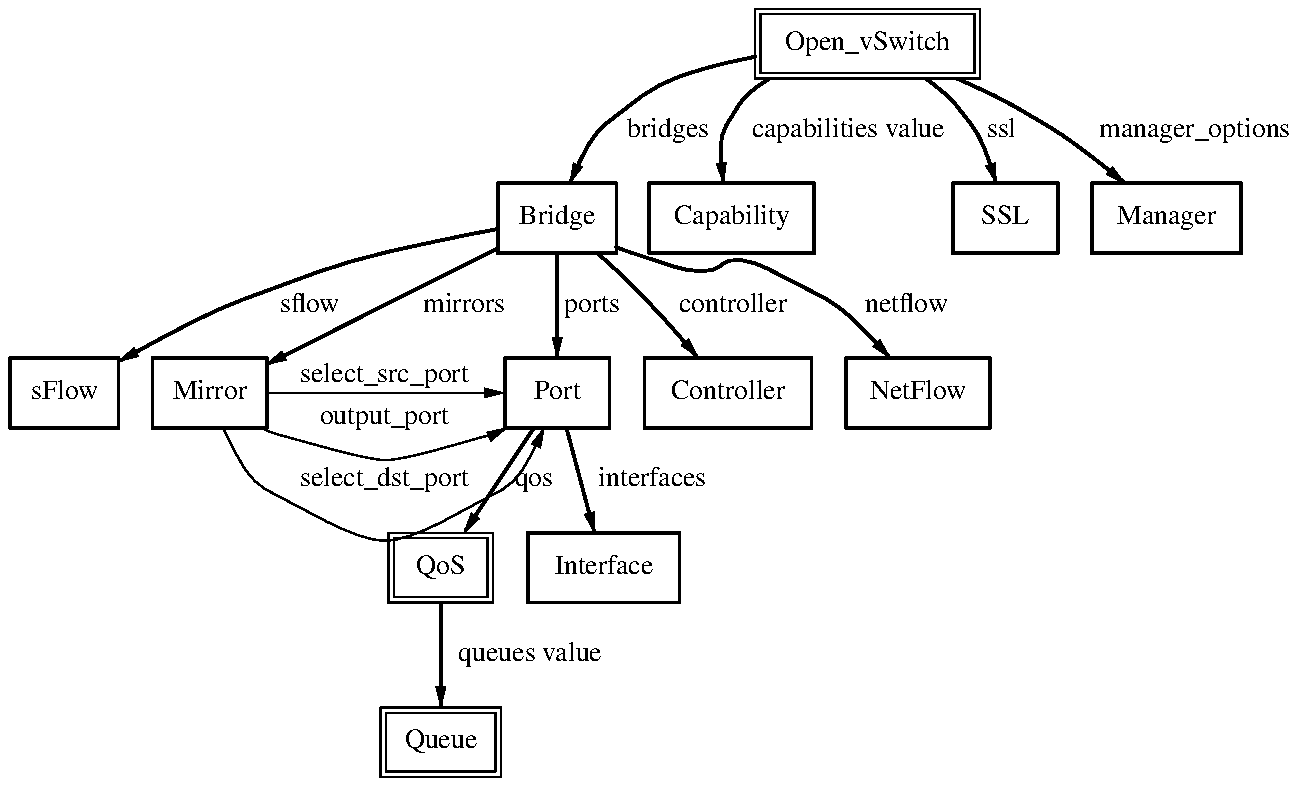 .\" Generated from vswitch.gv with cksum "2042380787 1020"
.PS
linethick = 1;
linethick = 1;
box at 2.735854117,2.79404 wid 0.5917916422 height 0.349255 "Bridge"
linethick = 1;
box at 0.2716435539,1.9209025 wid 0.5432871078 height 0.349255 "sFlow"
linethick = 1;
box at 0.999288406,1.9209025 wid 0.5723870344 height 0.349255 "Mirror"
linethick = 1;
box at 2.735854117,1.9209025 wid 0.5238825 height 0.349255 "Port"
linethick = 1;
box at 3.589573039,1.9209025 wid 0.834300344 height 0.349255 "Controller"
linethick = 1;
box at 4.540315,1.9209025 wid 0.717928578 height 0.349255 "NetFlow"
linethick = 0.5;
box at 2.153715883,1.047765 wid 0.5238825 height 0.349255 "QoS"
box at 2.153715883,1.047765 wid 0.468326944444444 height 0.293699444444444
linethick = 0.5;
box at 2.153715883,0.1746275 wid 0.6014939461 height 0.349255 "Queue"
box at 2.153715883,0.1746275 wid 0.545938390544444 height 0.293699444444444
linethick = 0.5;
box at 4.288083039,3.6671775 wid 1.125369461 height 0.349255 "Open_vSwitch"
box at 4.288083039,3.6671775 wid 1.06981390544444 height 0.293699444444444
linethick = 1;
box at 3.608991617,2.79404 wid 0.824660906 height 0.349255 "Capability"
linethick = 1;
box at 4.97688375,2.79404 wid 0.5238825 height 0.349255 "SSL"
linethick = 1;
box at 5.782126078,2.79404 wid 0.746986594 height 0.349255 "Manager"
linethick = 1;
box at 2.9686675,1.047765 wid 0.756695883 height 0.349255 "Interface"
linethick = 1;
spline -> from 2.442619619,2.741512048 to 2.442619619,2.741512048 to 2.152179161,2.684932738 to 1.697309449,2.583858341 to 1.319415539,2.444785 to 1.046507682,2.344339262 to 0.751526909,2.19262289 to 0.5443278877,2.078276803
"sflow" at 1.498862758,2.35747125
linethick = 1;
spline -> from 2.441222599,2.64595588 to 2.441222599,2.64595588 to 2.117044108,2.482923646 to 1.599797453,2.222868373 to 1.280857787,2.062490477
"mirrors" at 2.2701575,2.35747125
linethick = 1;
spline -> from 2.735854117,2.61731697 to 2.735854117,2.61731697 to 2.735854117,2.465880002 to 2.735854117,2.248713243 to 2.735854117,2.097346126
"ports" at 2.910481617,2.35747125
linethick = 1;
spline -> from 2.941216057,2.616897864 to 2.941216057,2.616897864 to 3.001357768,2.562972892 to 3.066389049,2.502621628 to 3.123876422,2.444785 to 3.233682194,2.334280718 to 3.350123811,2.203310093 to 3.439044134,2.100000464
"controller" at 3.613811336,2.35747125
linethick = 1;
spline -> from 3.030625337,2.650077089 to 3.030625337,2.650077089 to 3.058565737,2.638831078 to 3.08671569,2.628423279 to 3.114167133,2.6194125 to 3.486333261,2.497732058 to 3.629388109,2.623743262 to 3.977595344,2.444785 to 4.142653257,2.359985886 to 4.294369629,2.212809829 to 4.398587321,2.096018957
"netflow" at 4.482129117,2.35747125
linethick = 0.5;
spline -> from 1.286026761,1.9209025 to 1.286026761,1.9209025 to 1.615513928,1.9209025 to 2.151690204,1.9209025 to 2.471468082,1.9209025
"select_src_port" at 1.872425906,2.00821625
linethick = 0.5;
spline -> from 1.258645169,1.745436788 to 1.258645169,1.745436788 to 1.291056033,1.729929866 to 1.324654364,1.716658176 to 1.358182844,1.707437844 to 1.798942654,1.58631621 to 1.946607668,1.583661872 to 2.386599117,1.707437844 to 2.419429087,1.716728027 to 2.452189206,1.729999717 to 2.483831709,1.745436788
"output_port" at 1.872425906,1.794751594
linethick = 0.5;
spline -> from 1.067043876,1.745157384 to 1.067043876,1.745157384 to 1.124391547,1.623197538 to 1.219738162,1.470014295 to 1.358182844,1.39702 to 1.762550283,1.183904599 to 1.983628698,1.181389963 to 2.386599117,1.39702 to 2.523437226,1.470293699 to 2.61591995,1.623407091 to 2.671172091,1.745366937
"select_dst_port" at 1.872425906,1.48433375
linethick = 1;
spline -> from 2.61801548,1.74417947 to 2.61801548,1.74417947 to 2.517010934,1.592742502 to 2.372279662,1.375575743 to 2.271344967,1.224208626
"qos" at 2.6194125,1.48433375
linethick = 1;
spline -> from 2.782933691,1.74417947 to 2.782933691,1.74417947 to 2.82337742,1.592742502 to 2.881214048,1.375575743 to 2.921587926,1.224208626
"interfaces" at 3.211190172,1.48433375
linethick = 1;
spline -> from 2.153715883,0.87104197 to 2.153715883,0.87104197 to 2.153715883,0.719605002 to 2.153715883,0.5024661834 to 2.153715883,0.3510571558
"queues value" at 2.599993922,0.61119625
linethick = 1;
spline -> from 3.724595022,3.601727113 to 3.724595022,3.601727113 to 3.49604255,3.552831413 to 3.240737145,3.467333789 to 3.046271961,3.3179225 to 2.930598705,3.229072028 to 2.849431843,3.083781948 to 2.799139123,2.9686675
"bridges" at 3.288794633,3.23060875
linethick = 1;
spline -> from 3.794446022,3.490733874 to 3.794446022,3.490733874 to 3.724734724,3.444981469 to 3.662148228,3.388122755 to 3.618700906,3.3179225 to 3.554996794,3.215031977 to 3.554857092,3.07763506 to 3.569455951,2.96936601
"capabilities value" at 4.19106,3.23060875
linethick = 1;
spline -> from 4.579291858,3.492410298 to 4.579291858,3.492410298 to 4.646139265,3.442327131 to 4.712427864,3.383372887 to 4.763419094,3.3179225 to 4.843747744,3.214892275 to 4.898231524,3.077495358 to 4.932039408,2.969296159
"ssl" at 4.957465172,3.23060875
linethick = 1;
spline -> from 4.738831542,3.490733874 to 4.738831542,3.490733874 to 4.853876139,3.439952197 to 4.97548673,3.381067804 to 5.083616078,3.3179225 to 5.25768477,3.216219444 to 5.439437072,3.078822527 to 5.573900247,2.970204222
"manager_options" at 5.922805992,3.23060875
.PE
